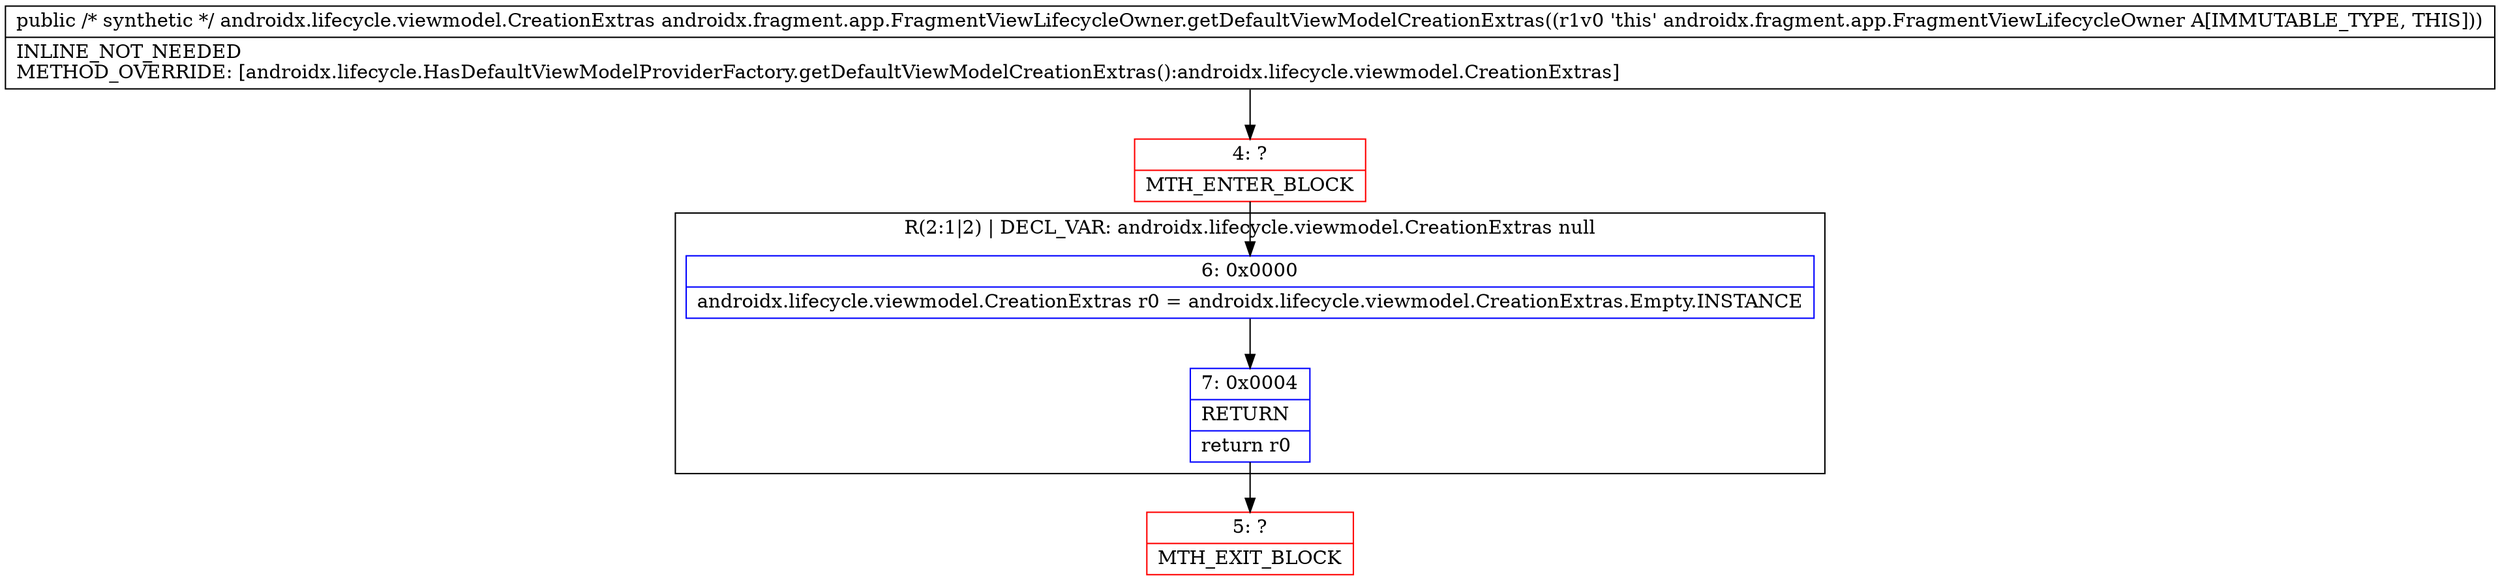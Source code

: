 digraph "CFG forandroidx.fragment.app.FragmentViewLifecycleOwner.getDefaultViewModelCreationExtras()Landroidx\/lifecycle\/viewmodel\/CreationExtras;" {
subgraph cluster_Region_110212448 {
label = "R(2:1|2) | DECL_VAR: androidx.lifecycle.viewmodel.CreationExtras null\l";
node [shape=record,color=blue];
Node_6 [shape=record,label="{6\:\ 0x0000|androidx.lifecycle.viewmodel.CreationExtras r0 = androidx.lifecycle.viewmodel.CreationExtras.Empty.INSTANCE\l}"];
Node_7 [shape=record,label="{7\:\ 0x0004|RETURN\l|return r0\l}"];
}
Node_4 [shape=record,color=red,label="{4\:\ ?|MTH_ENTER_BLOCK\l}"];
Node_5 [shape=record,color=red,label="{5\:\ ?|MTH_EXIT_BLOCK\l}"];
MethodNode[shape=record,label="{public \/* synthetic *\/ androidx.lifecycle.viewmodel.CreationExtras androidx.fragment.app.FragmentViewLifecycleOwner.getDefaultViewModelCreationExtras((r1v0 'this' androidx.fragment.app.FragmentViewLifecycleOwner A[IMMUTABLE_TYPE, THIS]))  | INLINE_NOT_NEEDED\lMETHOD_OVERRIDE: [androidx.lifecycle.HasDefaultViewModelProviderFactory.getDefaultViewModelCreationExtras():androidx.lifecycle.viewmodel.CreationExtras]\l}"];
MethodNode -> Node_4;Node_6 -> Node_7;
Node_7 -> Node_5;
Node_4 -> Node_6;
}

